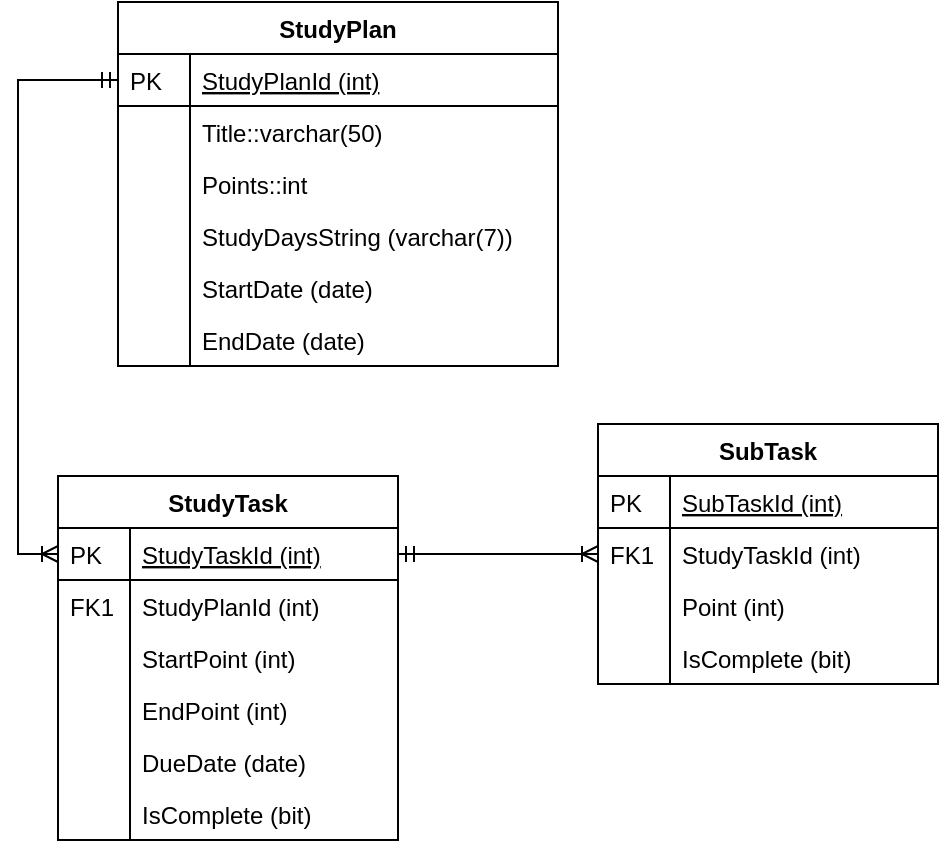 <mxfile version="12.6.5" type="device"><diagram id="C5RBs43oDa-KdzZeNtuy" name="Page-1"><mxGraphModel dx="1086" dy="806" grid="1" gridSize="10" guides="1" tooltips="1" connect="1" arrows="1" fold="1" page="1" pageScale="1" pageWidth="827" pageHeight="1169" math="0" shadow="0"><root><mxCell id="WIyWlLk6GJQsqaUBKTNV-0"/><mxCell id="WIyWlLk6GJQsqaUBKTNV-1" parent="WIyWlLk6GJQsqaUBKTNV-0"/><mxCell id="zkfFHV4jXpPFQw0GAbJ--56" value="StudyPlan" style="swimlane;fontStyle=1;childLayout=stackLayout;horizontal=1;startSize=26;horizontalStack=0;resizeParent=1;resizeLast=0;collapsible=1;marginBottom=0;rounded=0;shadow=0;strokeWidth=1;" parent="WIyWlLk6GJQsqaUBKTNV-1" vertex="1"><mxGeometry x="330" y="80" width="220" height="182" as="geometry"><mxRectangle x="260" y="80" width="160" height="26" as="alternateBounds"/></mxGeometry></mxCell><mxCell id="zkfFHV4jXpPFQw0GAbJ--57" value="StudyPlanId (int)" style="shape=partialRectangle;top=0;left=0;right=0;bottom=1;align=left;verticalAlign=top;fillColor=none;spacingLeft=40;spacingRight=4;overflow=hidden;rotatable=0;points=[[0,0.5],[1,0.5]];portConstraint=eastwest;dropTarget=0;rounded=0;shadow=0;strokeWidth=1;fontStyle=4" parent="zkfFHV4jXpPFQw0GAbJ--56" vertex="1"><mxGeometry y="26" width="220" height="26" as="geometry"/></mxCell><mxCell id="zkfFHV4jXpPFQw0GAbJ--58" value="PK" style="shape=partialRectangle;top=0;left=0;bottom=0;fillColor=none;align=left;verticalAlign=top;spacingLeft=4;spacingRight=4;overflow=hidden;rotatable=0;points=[];portConstraint=eastwest;part=1;" parent="zkfFHV4jXpPFQw0GAbJ--57" vertex="1" connectable="0"><mxGeometry width="36" height="26" as="geometry"/></mxCell><mxCell id="zkfFHV4jXpPFQw0GAbJ--59" value="Title::varchar(50)" style="shape=partialRectangle;top=0;left=0;right=0;bottom=0;align=left;verticalAlign=top;fillColor=none;spacingLeft=40;spacingRight=4;overflow=hidden;rotatable=0;points=[[0,0.5],[1,0.5]];portConstraint=eastwest;dropTarget=0;rounded=0;shadow=0;strokeWidth=1;" parent="zkfFHV4jXpPFQw0GAbJ--56" vertex="1"><mxGeometry y="52" width="220" height="26" as="geometry"/></mxCell><mxCell id="zkfFHV4jXpPFQw0GAbJ--60" value="" style="shape=partialRectangle;top=0;left=0;bottom=0;fillColor=none;align=left;verticalAlign=top;spacingLeft=4;spacingRight=4;overflow=hidden;rotatable=0;points=[];portConstraint=eastwest;part=1;" parent="zkfFHV4jXpPFQw0GAbJ--59" vertex="1" connectable="0"><mxGeometry width="36" height="26" as="geometry"/></mxCell><mxCell id="ouyAP8vgdrw_HuDHJU7a-0" value="Points::int" style="shape=partialRectangle;top=0;left=0;right=0;bottom=0;align=left;verticalAlign=top;fillColor=none;spacingLeft=40;spacingRight=4;overflow=hidden;rotatable=0;points=[[0,0.5],[1,0.5]];portConstraint=eastwest;dropTarget=0;rounded=0;shadow=0;strokeWidth=1;" vertex="1" parent="zkfFHV4jXpPFQw0GAbJ--56"><mxGeometry y="78" width="220" height="26" as="geometry"/></mxCell><mxCell id="ouyAP8vgdrw_HuDHJU7a-1" value="" style="shape=partialRectangle;top=0;left=0;bottom=0;fillColor=none;align=left;verticalAlign=top;spacingLeft=4;spacingRight=4;overflow=hidden;rotatable=0;points=[];portConstraint=eastwest;part=1;" vertex="1" connectable="0" parent="ouyAP8vgdrw_HuDHJU7a-0"><mxGeometry width="36" height="26" as="geometry"/></mxCell><mxCell id="_q1F53fYtcMmnuWa3U_j-6" value="StudyDaysString (varchar(7))" style="shape=partialRectangle;top=0;left=0;right=0;bottom=0;align=left;verticalAlign=top;fillColor=none;spacingLeft=40;spacingRight=4;overflow=hidden;rotatable=0;points=[[0,0.5],[1,0.5]];portConstraint=eastwest;dropTarget=0;rounded=0;shadow=0;strokeWidth=1;" parent="zkfFHV4jXpPFQw0GAbJ--56" vertex="1"><mxGeometry y="104" width="220" height="26" as="geometry"/></mxCell><mxCell id="_q1F53fYtcMmnuWa3U_j-7" value="" style="shape=partialRectangle;top=0;left=0;bottom=0;fillColor=none;align=left;verticalAlign=top;spacingLeft=4;spacingRight=4;overflow=hidden;rotatable=0;points=[];portConstraint=eastwest;part=1;" parent="_q1F53fYtcMmnuWa3U_j-6" vertex="1" connectable="0"><mxGeometry width="36" height="26" as="geometry"/></mxCell><mxCell id="zkfFHV4jXpPFQw0GAbJ--61" value="StartDate (date)" style="shape=partialRectangle;top=0;left=0;right=0;bottom=0;align=left;verticalAlign=top;fillColor=none;spacingLeft=40;spacingRight=4;overflow=hidden;rotatable=0;points=[[0,0.5],[1,0.5]];portConstraint=eastwest;dropTarget=0;rounded=0;shadow=0;strokeWidth=1;" parent="zkfFHV4jXpPFQw0GAbJ--56" vertex="1"><mxGeometry y="130" width="220" height="26" as="geometry"/></mxCell><mxCell id="zkfFHV4jXpPFQw0GAbJ--62" value="" style="shape=partialRectangle;top=0;left=0;bottom=0;fillColor=none;align=left;verticalAlign=top;spacingLeft=4;spacingRight=4;overflow=hidden;rotatable=0;points=[];portConstraint=eastwest;part=1;" parent="zkfFHV4jXpPFQw0GAbJ--61" vertex="1" connectable="0"><mxGeometry width="36" height="26" as="geometry"/></mxCell><mxCell id="_q1F53fYtcMmnuWa3U_j-4" value="EndDate (date)" style="shape=partialRectangle;top=0;left=0;right=0;bottom=0;align=left;verticalAlign=top;fillColor=none;spacingLeft=40;spacingRight=4;overflow=hidden;rotatable=0;points=[[0,0.5],[1,0.5]];portConstraint=eastwest;dropTarget=0;rounded=0;shadow=0;strokeWidth=1;" parent="zkfFHV4jXpPFQw0GAbJ--56" vertex="1"><mxGeometry y="156" width="220" height="26" as="geometry"/></mxCell><mxCell id="_q1F53fYtcMmnuWa3U_j-5" value="" style="shape=partialRectangle;top=0;left=0;bottom=0;fillColor=none;align=left;verticalAlign=top;spacingLeft=4;spacingRight=4;overflow=hidden;rotatable=0;points=[];portConstraint=eastwest;part=1;" parent="_q1F53fYtcMmnuWa3U_j-4" vertex="1" connectable="0"><mxGeometry width="36" height="26" as="geometry"/></mxCell><mxCell id="_q1F53fYtcMmnuWa3U_j-12" value="StudyTask" style="swimlane;fontStyle=1;childLayout=stackLayout;horizontal=1;startSize=26;horizontalStack=0;resizeParent=1;resizeLast=0;collapsible=1;marginBottom=0;rounded=0;shadow=0;strokeWidth=1;" parent="WIyWlLk6GJQsqaUBKTNV-1" vertex="1"><mxGeometry x="300" y="317" width="170" height="182" as="geometry"><mxRectangle x="20" y="80" width="160" height="26" as="alternateBounds"/></mxGeometry></mxCell><mxCell id="_q1F53fYtcMmnuWa3U_j-13" value="StudyTaskId (int)" style="shape=partialRectangle;top=0;left=0;right=0;bottom=1;align=left;verticalAlign=top;fillColor=none;spacingLeft=40;spacingRight=4;overflow=hidden;rotatable=0;points=[[0,0.5],[1,0.5]];portConstraint=eastwest;dropTarget=0;rounded=0;shadow=0;strokeWidth=1;fontStyle=4" parent="_q1F53fYtcMmnuWa3U_j-12" vertex="1"><mxGeometry y="26" width="170" height="26" as="geometry"/></mxCell><mxCell id="_q1F53fYtcMmnuWa3U_j-14" value="PK" style="shape=partialRectangle;top=0;left=0;bottom=0;fillColor=none;align=left;verticalAlign=top;spacingLeft=4;spacingRight=4;overflow=hidden;rotatable=0;points=[];portConstraint=eastwest;part=1;" parent="_q1F53fYtcMmnuWa3U_j-13" vertex="1" connectable="0"><mxGeometry width="36" height="26" as="geometry"/></mxCell><mxCell id="_q1F53fYtcMmnuWa3U_j-15" value="StudyPlanId (int)" style="shape=partialRectangle;top=0;left=0;right=0;bottom=0;align=left;verticalAlign=top;fillColor=none;spacingLeft=40;spacingRight=4;overflow=hidden;rotatable=0;points=[[0,0.5],[1,0.5]];portConstraint=eastwest;dropTarget=0;rounded=0;shadow=0;strokeWidth=1;" parent="_q1F53fYtcMmnuWa3U_j-12" vertex="1"><mxGeometry y="52" width="170" height="26" as="geometry"/></mxCell><mxCell id="_q1F53fYtcMmnuWa3U_j-16" value="FK1" style="shape=partialRectangle;top=0;left=0;bottom=0;fillColor=none;align=left;verticalAlign=top;spacingLeft=4;spacingRight=4;overflow=hidden;rotatable=0;points=[];portConstraint=eastwest;part=1;" parent="_q1F53fYtcMmnuWa3U_j-15" vertex="1" connectable="0"><mxGeometry width="36" height="26" as="geometry"/></mxCell><mxCell id="_q1F53fYtcMmnuWa3U_j-17" value="StartPoint (int)" style="shape=partialRectangle;top=0;left=0;right=0;bottom=0;align=left;verticalAlign=top;fillColor=none;spacingLeft=40;spacingRight=4;overflow=hidden;rotatable=0;points=[[0,0.5],[1,0.5]];portConstraint=eastwest;dropTarget=0;rounded=0;shadow=0;strokeWidth=1;" parent="_q1F53fYtcMmnuWa3U_j-12" vertex="1"><mxGeometry y="78" width="170" height="26" as="geometry"/></mxCell><mxCell id="_q1F53fYtcMmnuWa3U_j-18" value="" style="shape=partialRectangle;top=0;left=0;bottom=0;fillColor=none;align=left;verticalAlign=top;spacingLeft=4;spacingRight=4;overflow=hidden;rotatable=0;points=[];portConstraint=eastwest;part=1;" parent="_q1F53fYtcMmnuWa3U_j-17" vertex="1" connectable="0"><mxGeometry width="36" height="26" as="geometry"/></mxCell><mxCell id="_q1F53fYtcMmnuWa3U_j-21" value="EndPoint (int)" style="shape=partialRectangle;top=0;left=0;right=0;bottom=0;align=left;verticalAlign=top;fillColor=none;spacingLeft=40;spacingRight=4;overflow=hidden;rotatable=0;points=[[0,0.5],[1,0.5]];portConstraint=eastwest;dropTarget=0;rounded=0;shadow=0;strokeWidth=1;" parent="_q1F53fYtcMmnuWa3U_j-12" vertex="1"><mxGeometry y="104" width="170" height="26" as="geometry"/></mxCell><mxCell id="_q1F53fYtcMmnuWa3U_j-22" value="" style="shape=partialRectangle;top=0;left=0;bottom=0;fillColor=none;align=left;verticalAlign=top;spacingLeft=4;spacingRight=4;overflow=hidden;rotatable=0;points=[];portConstraint=eastwest;part=1;" parent="_q1F53fYtcMmnuWa3U_j-21" vertex="1" connectable="0"><mxGeometry width="36" height="26" as="geometry"/></mxCell><mxCell id="_q1F53fYtcMmnuWa3U_j-37" value="DueDate (date)" style="shape=partialRectangle;top=0;left=0;right=0;bottom=0;align=left;verticalAlign=top;fillColor=none;spacingLeft=40;spacingRight=4;overflow=hidden;rotatable=0;points=[[0,0.5],[1,0.5]];portConstraint=eastwest;dropTarget=0;rounded=0;shadow=0;strokeWidth=1;" parent="_q1F53fYtcMmnuWa3U_j-12" vertex="1"><mxGeometry y="130" width="170" height="26" as="geometry"/></mxCell><mxCell id="_q1F53fYtcMmnuWa3U_j-38" value="" style="shape=partialRectangle;top=0;left=0;bottom=0;fillColor=none;align=left;verticalAlign=top;spacingLeft=4;spacingRight=4;overflow=hidden;rotatable=0;points=[];portConstraint=eastwest;part=1;" parent="_q1F53fYtcMmnuWa3U_j-37" vertex="1" connectable="0"><mxGeometry width="36" height="26" as="geometry"/></mxCell><mxCell id="_q1F53fYtcMmnuWa3U_j-19" value="IsComplete (bit)" style="shape=partialRectangle;top=0;left=0;right=0;bottom=0;align=left;verticalAlign=top;fillColor=none;spacingLeft=40;spacingRight=4;overflow=hidden;rotatable=0;points=[[0,0.5],[1,0.5]];portConstraint=eastwest;dropTarget=0;rounded=0;shadow=0;strokeWidth=1;" parent="_q1F53fYtcMmnuWa3U_j-12" vertex="1"><mxGeometry y="156" width="170" height="26" as="geometry"/></mxCell><mxCell id="_q1F53fYtcMmnuWa3U_j-20" value="" style="shape=partialRectangle;top=0;left=0;bottom=0;fillColor=none;align=left;verticalAlign=top;spacingLeft=4;spacingRight=4;overflow=hidden;rotatable=0;points=[];portConstraint=eastwest;part=1;" parent="_q1F53fYtcMmnuWa3U_j-19" vertex="1" connectable="0"><mxGeometry width="36" height="26" as="geometry"/></mxCell><mxCell id="_q1F53fYtcMmnuWa3U_j-23" value="SubTask" style="swimlane;fontStyle=1;childLayout=stackLayout;horizontal=1;startSize=26;horizontalStack=0;resizeParent=1;resizeLast=0;collapsible=1;marginBottom=0;rounded=0;shadow=0;strokeWidth=1;" parent="WIyWlLk6GJQsqaUBKTNV-1" vertex="1"><mxGeometry x="570" y="291" width="170" height="130" as="geometry"><mxRectangle x="20" y="80" width="160" height="26" as="alternateBounds"/></mxGeometry></mxCell><mxCell id="_q1F53fYtcMmnuWa3U_j-24" value="SubTaskId (int)" style="shape=partialRectangle;top=0;left=0;right=0;bottom=1;align=left;verticalAlign=top;fillColor=none;spacingLeft=40;spacingRight=4;overflow=hidden;rotatable=0;points=[[0,0.5],[1,0.5]];portConstraint=eastwest;dropTarget=0;rounded=0;shadow=0;strokeWidth=1;fontStyle=4" parent="_q1F53fYtcMmnuWa3U_j-23" vertex="1"><mxGeometry y="26" width="170" height="26" as="geometry"/></mxCell><mxCell id="_q1F53fYtcMmnuWa3U_j-25" value="PK" style="shape=partialRectangle;top=0;left=0;bottom=0;fillColor=none;align=left;verticalAlign=top;spacingLeft=4;spacingRight=4;overflow=hidden;rotatable=0;points=[];portConstraint=eastwest;part=1;" parent="_q1F53fYtcMmnuWa3U_j-24" vertex="1" connectable="0"><mxGeometry width="36" height="26" as="geometry"/></mxCell><mxCell id="_q1F53fYtcMmnuWa3U_j-26" value="StudyTaskId (int)" style="shape=partialRectangle;top=0;left=0;right=0;bottom=0;align=left;verticalAlign=top;fillColor=none;spacingLeft=40;spacingRight=4;overflow=hidden;rotatable=0;points=[[0,0.5],[1,0.5]];portConstraint=eastwest;dropTarget=0;rounded=0;shadow=0;strokeWidth=1;" parent="_q1F53fYtcMmnuWa3U_j-23" vertex="1"><mxGeometry y="52" width="170" height="26" as="geometry"/></mxCell><mxCell id="_q1F53fYtcMmnuWa3U_j-27" value="FK1" style="shape=partialRectangle;top=0;left=0;bottom=0;fillColor=none;align=left;verticalAlign=top;spacingLeft=4;spacingRight=4;overflow=hidden;rotatable=0;points=[];portConstraint=eastwest;part=1;" parent="_q1F53fYtcMmnuWa3U_j-26" vertex="1" connectable="0"><mxGeometry width="36" height="26" as="geometry"/></mxCell><mxCell id="_q1F53fYtcMmnuWa3U_j-28" value="Point (int)" style="shape=partialRectangle;top=0;left=0;right=0;bottom=0;align=left;verticalAlign=top;fillColor=none;spacingLeft=40;spacingRight=4;overflow=hidden;rotatable=0;points=[[0,0.5],[1,0.5]];portConstraint=eastwest;dropTarget=0;rounded=0;shadow=0;strokeWidth=1;" parent="_q1F53fYtcMmnuWa3U_j-23" vertex="1"><mxGeometry y="78" width="170" height="26" as="geometry"/></mxCell><mxCell id="_q1F53fYtcMmnuWa3U_j-29" value="" style="shape=partialRectangle;top=0;left=0;bottom=0;fillColor=none;align=left;verticalAlign=top;spacingLeft=4;spacingRight=4;overflow=hidden;rotatable=0;points=[];portConstraint=eastwest;part=1;" parent="_q1F53fYtcMmnuWa3U_j-28" vertex="1" connectable="0"><mxGeometry width="36" height="26" as="geometry"/></mxCell><mxCell id="_q1F53fYtcMmnuWa3U_j-32" value="IsComplete (bit)" style="shape=partialRectangle;top=0;left=0;right=0;bottom=0;align=left;verticalAlign=top;fillColor=none;spacingLeft=40;spacingRight=4;overflow=hidden;rotatable=0;points=[[0,0.5],[1,0.5]];portConstraint=eastwest;dropTarget=0;rounded=0;shadow=0;strokeWidth=1;" parent="_q1F53fYtcMmnuWa3U_j-23" vertex="1"><mxGeometry y="104" width="170" height="26" as="geometry"/></mxCell><mxCell id="_q1F53fYtcMmnuWa3U_j-33" value="" style="shape=partialRectangle;top=0;left=0;bottom=0;fillColor=none;align=left;verticalAlign=top;spacingLeft=4;spacingRight=4;overflow=hidden;rotatable=0;points=[];portConstraint=eastwest;part=1;" parent="_q1F53fYtcMmnuWa3U_j-32" vertex="1" connectable="0"><mxGeometry width="36" height="26" as="geometry"/></mxCell><mxCell id="_q1F53fYtcMmnuWa3U_j-34" style="edgeStyle=orthogonalEdgeStyle;rounded=0;orthogonalLoop=1;jettySize=auto;html=1;exitX=0;exitY=0.5;exitDx=0;exitDy=0;entryX=1;entryY=0.5;entryDx=0;entryDy=0;startArrow=ERoneToMany;startFill=0;endArrow=ERmandOne;endFill=0;" parent="WIyWlLk6GJQsqaUBKTNV-1" source="_q1F53fYtcMmnuWa3U_j-26" target="_q1F53fYtcMmnuWa3U_j-13" edge="1"><mxGeometry relative="1" as="geometry"/></mxCell><mxCell id="_q1F53fYtcMmnuWa3U_j-36" style="edgeStyle=orthogonalEdgeStyle;rounded=0;orthogonalLoop=1;jettySize=auto;html=1;exitX=0;exitY=0.5;exitDx=0;exitDy=0;entryX=0;entryY=0.5;entryDx=0;entryDy=0;startArrow=ERoneToMany;startFill=0;endArrow=ERmandOne;endFill=0;" parent="WIyWlLk6GJQsqaUBKTNV-1" source="_q1F53fYtcMmnuWa3U_j-13" target="zkfFHV4jXpPFQw0GAbJ--57" edge="1"><mxGeometry relative="1" as="geometry"/></mxCell></root></mxGraphModel></diagram></mxfile>